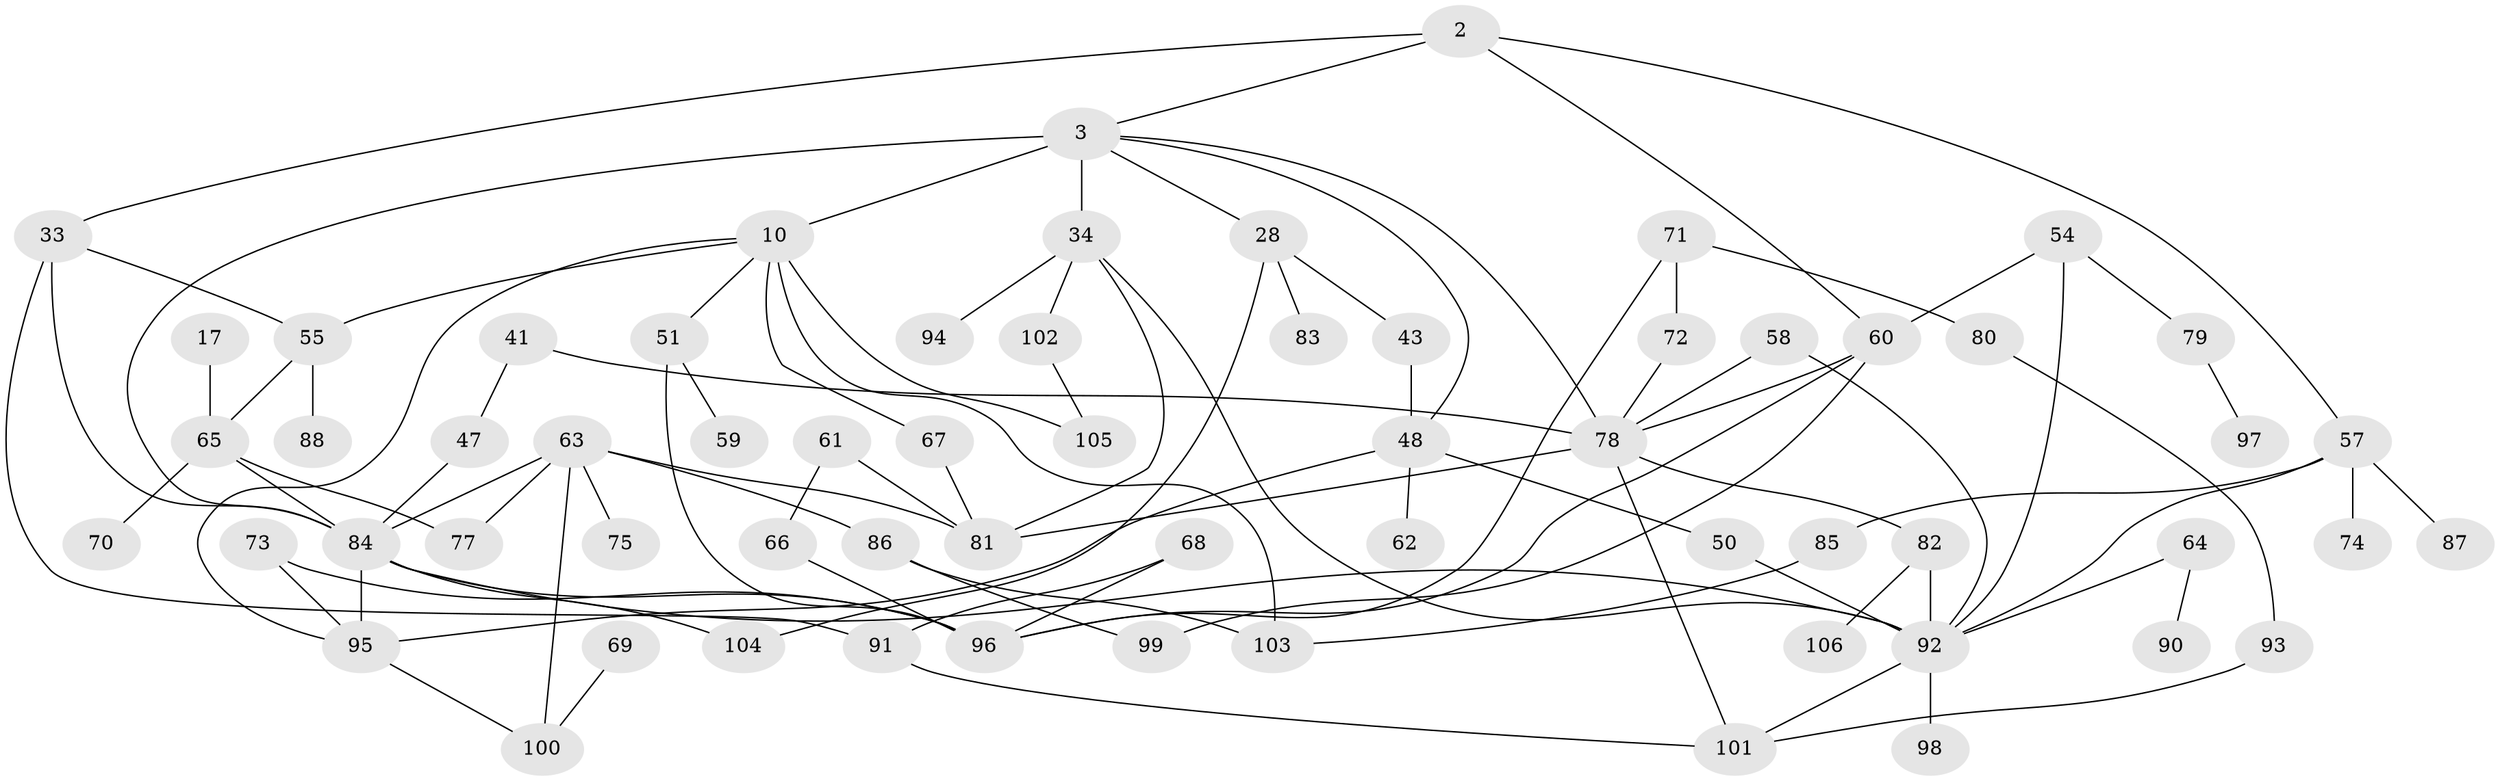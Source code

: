 // original degree distribution, {7: 0.018867924528301886, 4: 0.1320754716981132, 5: 0.05660377358490566, 8: 0.009433962264150943, 6: 0.02830188679245283, 3: 0.2358490566037736, 2: 0.33962264150943394, 1: 0.1792452830188679}
// Generated by graph-tools (version 1.1) at 2025/45/03/04/25 21:45:03]
// undirected, 63 vertices, 95 edges
graph export_dot {
graph [start="1"]
  node [color=gray90,style=filled];
  2;
  3 [super="+1"];
  10 [super="+5+7"];
  17;
  28;
  33;
  34 [super="+13"];
  41;
  43;
  47;
  48 [super="+25"];
  50;
  51 [super="+35"];
  54;
  55 [super="+38"];
  57 [super="+30"];
  58;
  59;
  60 [super="+32"];
  61;
  62;
  63 [super="+56"];
  64;
  65 [super="+11"];
  66;
  67;
  68;
  69;
  70;
  71;
  72;
  73 [super="+49"];
  74;
  75;
  77;
  78 [super="+18"];
  79;
  80;
  81 [super="+14+24"];
  82 [super="+46"];
  83;
  84 [super="+9+21+52"];
  85;
  86;
  87;
  88;
  90;
  91 [super="+40+53"];
  92 [super="+89+26"];
  93;
  94;
  95 [super="+23+36"];
  96 [super="+15+45+76"];
  97;
  98;
  99;
  100 [super="+44"];
  101 [super="+37+22+39"];
  102;
  103;
  104;
  105;
  106;
  2 -- 60;
  2 -- 57;
  2 -- 33;
  2 -- 3;
  3 -- 48;
  3 -- 34 [weight=2];
  3 -- 28;
  3 -- 78 [weight=2];
  3 -- 10 [weight=2];
  3 -- 84 [weight=3];
  10 -- 103;
  10 -- 105;
  10 -- 55;
  10 -- 67;
  10 -- 95;
  10 -- 51;
  17 -- 65;
  28 -- 43;
  28 -- 83;
  28 -- 104;
  33 -- 55 [weight=2];
  33 -- 84;
  33 -- 91;
  34 -- 94;
  34 -- 102;
  34 -- 92;
  34 -- 81;
  41 -- 47;
  41 -- 78;
  43 -- 48;
  47 -- 84;
  48 -- 50;
  48 -- 62;
  48 -- 95;
  50 -- 92;
  51 -- 59;
  51 -- 96;
  54 -- 79;
  54 -- 92;
  54 -- 60;
  55 -- 65;
  55 -- 88;
  57 -- 74;
  57 -- 85;
  57 -- 92;
  57 -- 87;
  58 -- 78;
  58 -- 92;
  60 -- 99;
  60 -- 78;
  60 -- 96;
  61 -- 66;
  61 -- 81;
  63 -- 75;
  63 -- 84 [weight=2];
  63 -- 77;
  63 -- 81;
  63 -- 100;
  63 -- 86;
  64 -- 90;
  64 -- 92;
  65 -- 70;
  65 -- 77;
  65 -- 84;
  66 -- 96;
  67 -- 81;
  68 -- 91;
  68 -- 96;
  69 -- 100;
  71 -- 80;
  71 -- 72;
  71 -- 96;
  72 -- 78;
  73 -- 96;
  73 -- 95;
  78 -- 82;
  78 -- 81;
  78 -- 101;
  79 -- 97;
  80 -- 93;
  82 -- 106;
  82 -- 92;
  84 -- 104;
  84 -- 96;
  84 -- 92 [weight=2];
  84 -- 95;
  85 -- 103;
  86 -- 103;
  86 -- 99;
  91 -- 101;
  92 -- 98;
  92 -- 101;
  93 -- 101;
  95 -- 100;
  102 -- 105;
}
